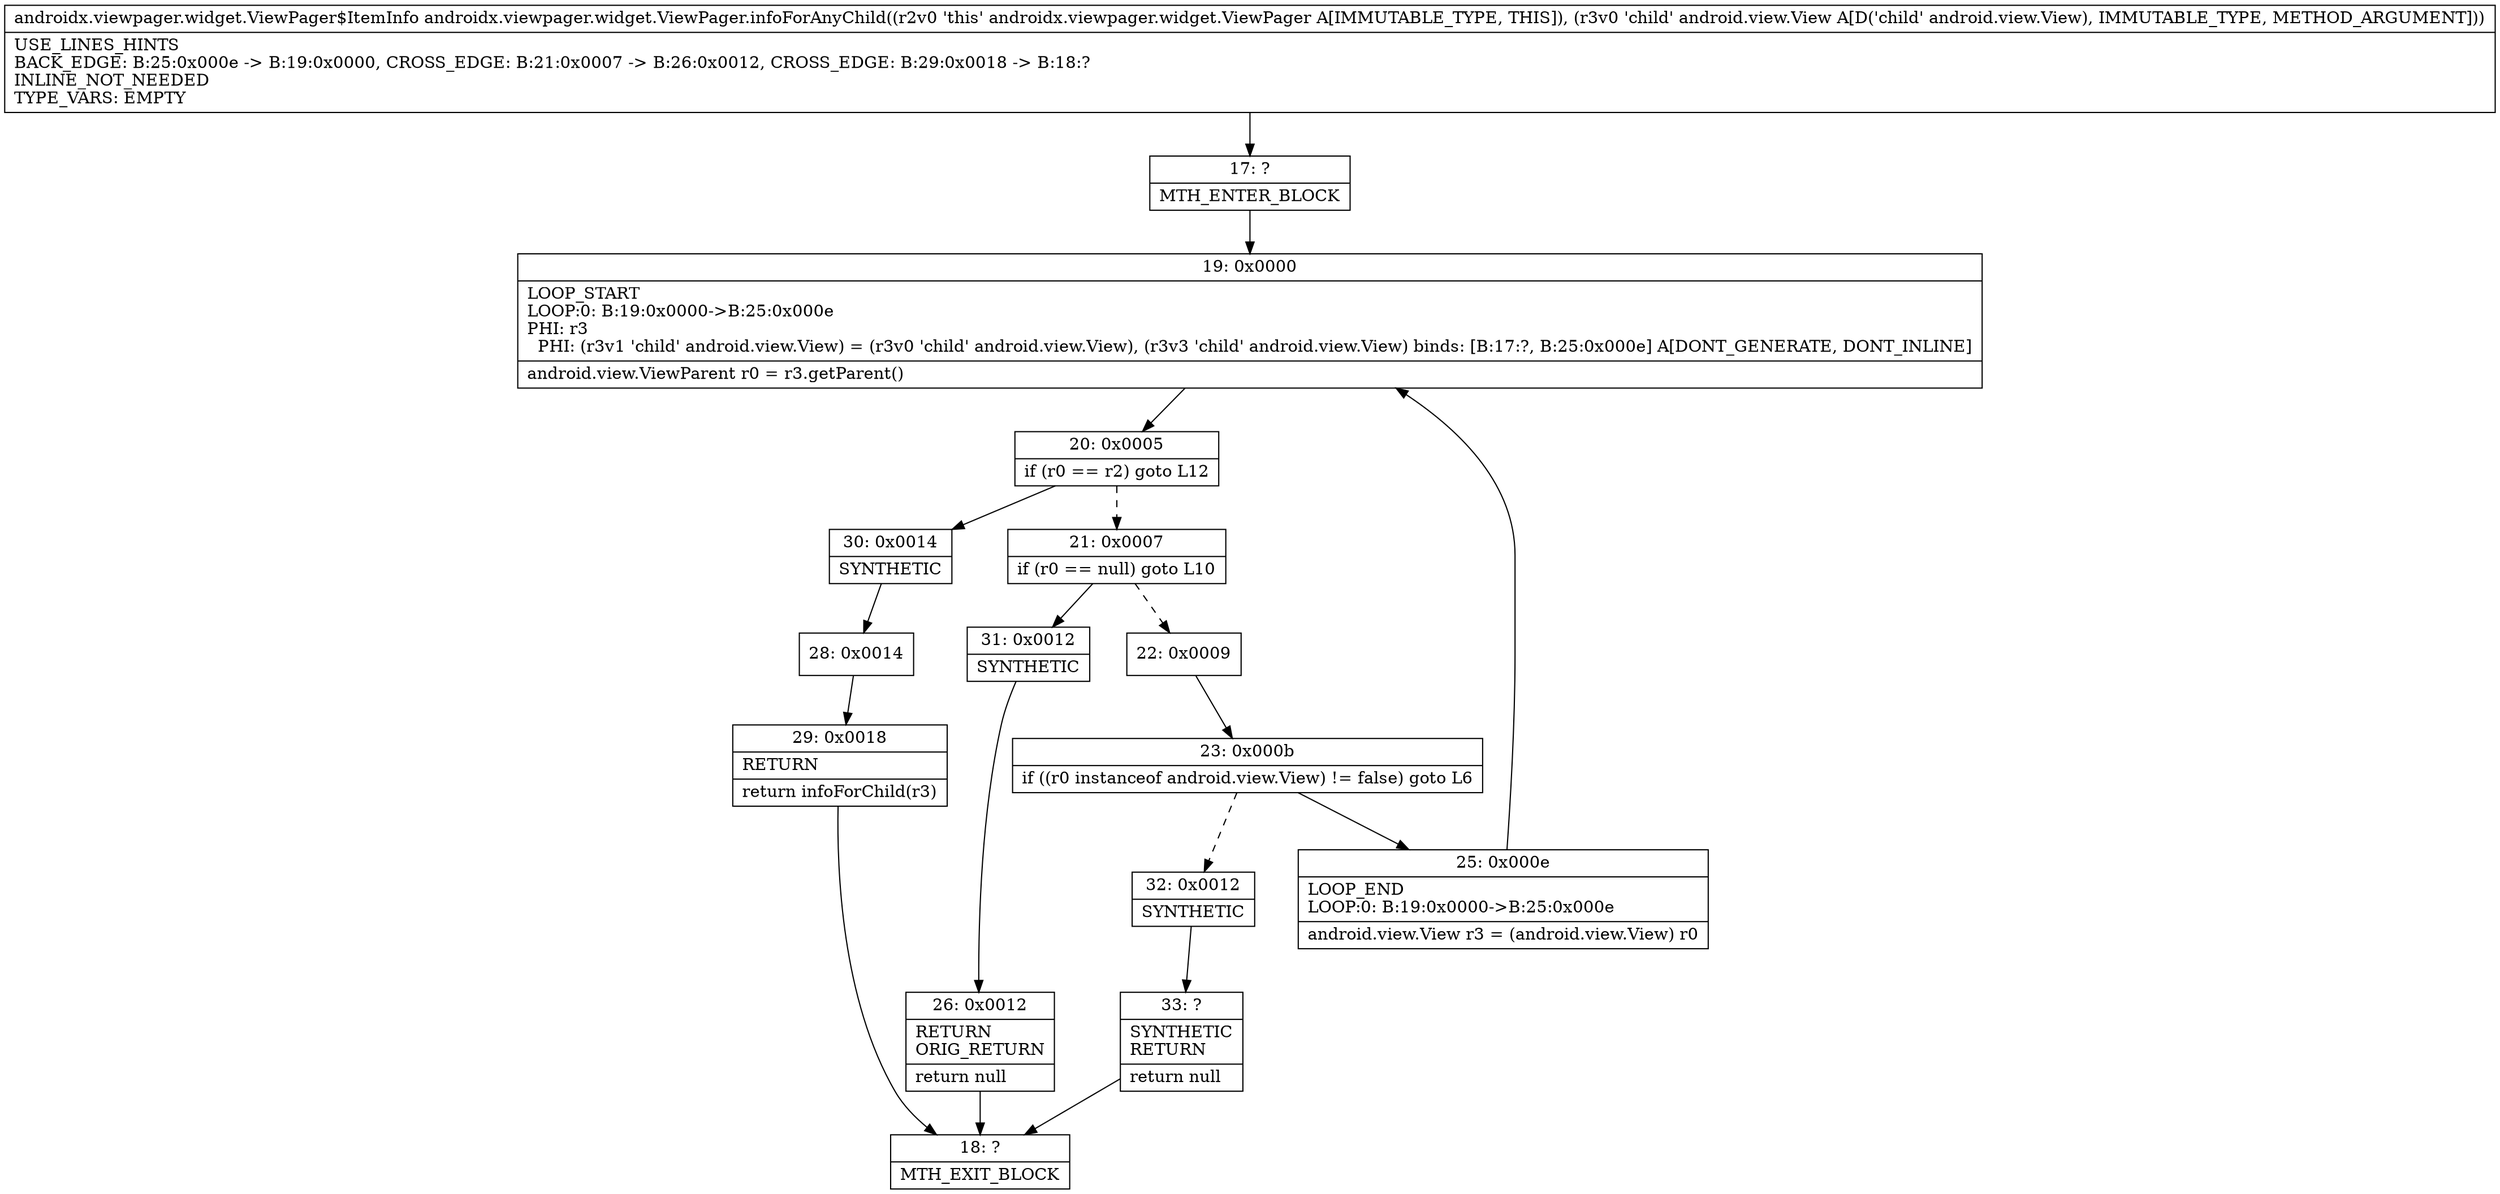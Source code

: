 digraph "CFG forandroidx.viewpager.widget.ViewPager.infoForAnyChild(Landroid\/view\/View;)Landroidx\/viewpager\/widget\/ViewPager$ItemInfo;" {
Node_17 [shape=record,label="{17\:\ ?|MTH_ENTER_BLOCK\l}"];
Node_19 [shape=record,label="{19\:\ 0x0000|LOOP_START\lLOOP:0: B:19:0x0000\-\>B:25:0x000e\lPHI: r3 \l  PHI: (r3v1 'child' android.view.View) = (r3v0 'child' android.view.View), (r3v3 'child' android.view.View) binds: [B:17:?, B:25:0x000e] A[DONT_GENERATE, DONT_INLINE]\l|android.view.ViewParent r0 = r3.getParent()\l}"];
Node_20 [shape=record,label="{20\:\ 0x0005|if (r0 == r2) goto L12\l}"];
Node_21 [shape=record,label="{21\:\ 0x0007|if (r0 == null) goto L10\l}"];
Node_22 [shape=record,label="{22\:\ 0x0009}"];
Node_23 [shape=record,label="{23\:\ 0x000b|if ((r0 instanceof android.view.View) != false) goto L6\l}"];
Node_25 [shape=record,label="{25\:\ 0x000e|LOOP_END\lLOOP:0: B:19:0x0000\-\>B:25:0x000e\l|android.view.View r3 = (android.view.View) r0\l}"];
Node_32 [shape=record,label="{32\:\ 0x0012|SYNTHETIC\l}"];
Node_33 [shape=record,label="{33\:\ ?|SYNTHETIC\lRETURN\l|return null\l}"];
Node_18 [shape=record,label="{18\:\ ?|MTH_EXIT_BLOCK\l}"];
Node_31 [shape=record,label="{31\:\ 0x0012|SYNTHETIC\l}"];
Node_26 [shape=record,label="{26\:\ 0x0012|RETURN\lORIG_RETURN\l|return null\l}"];
Node_30 [shape=record,label="{30\:\ 0x0014|SYNTHETIC\l}"];
Node_28 [shape=record,label="{28\:\ 0x0014}"];
Node_29 [shape=record,label="{29\:\ 0x0018|RETURN\l|return infoForChild(r3)\l}"];
MethodNode[shape=record,label="{androidx.viewpager.widget.ViewPager$ItemInfo androidx.viewpager.widget.ViewPager.infoForAnyChild((r2v0 'this' androidx.viewpager.widget.ViewPager A[IMMUTABLE_TYPE, THIS]), (r3v0 'child' android.view.View A[D('child' android.view.View), IMMUTABLE_TYPE, METHOD_ARGUMENT]))  | USE_LINES_HINTS\lBACK_EDGE: B:25:0x000e \-\> B:19:0x0000, CROSS_EDGE: B:21:0x0007 \-\> B:26:0x0012, CROSS_EDGE: B:29:0x0018 \-\> B:18:?\lINLINE_NOT_NEEDED\lTYPE_VARS: EMPTY\l}"];
MethodNode -> Node_17;Node_17 -> Node_19;
Node_19 -> Node_20;
Node_20 -> Node_21[style=dashed];
Node_20 -> Node_30;
Node_21 -> Node_22[style=dashed];
Node_21 -> Node_31;
Node_22 -> Node_23;
Node_23 -> Node_25;
Node_23 -> Node_32[style=dashed];
Node_25 -> Node_19;
Node_32 -> Node_33;
Node_33 -> Node_18;
Node_31 -> Node_26;
Node_26 -> Node_18;
Node_30 -> Node_28;
Node_28 -> Node_29;
Node_29 -> Node_18;
}

